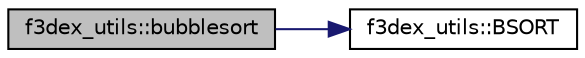 digraph G
{
  edge [fontname="Helvetica",fontsize="10",labelfontname="Helvetica",labelfontsize="10"];
  node [fontname="Helvetica",fontsize="10",shape=record];
  rankdir=LR;
  Node1 [label="f3dex_utils::bubblesort",height=0.2,width=0.4,color="black", fillcolor="grey75", style="filled" fontcolor="black"];
  Node1 -> Node2 [color="midnightblue",fontsize="10",style="solid",fontname="Helvetica"];
  Node2 [label="f3dex_utils::BSORT",height=0.2,width=0.4,color="black", fillcolor="white", style="filled",URL="$namespacef3dex__utils.html#a2cce76cb1a695da8315cbf60507ec322"];
}
